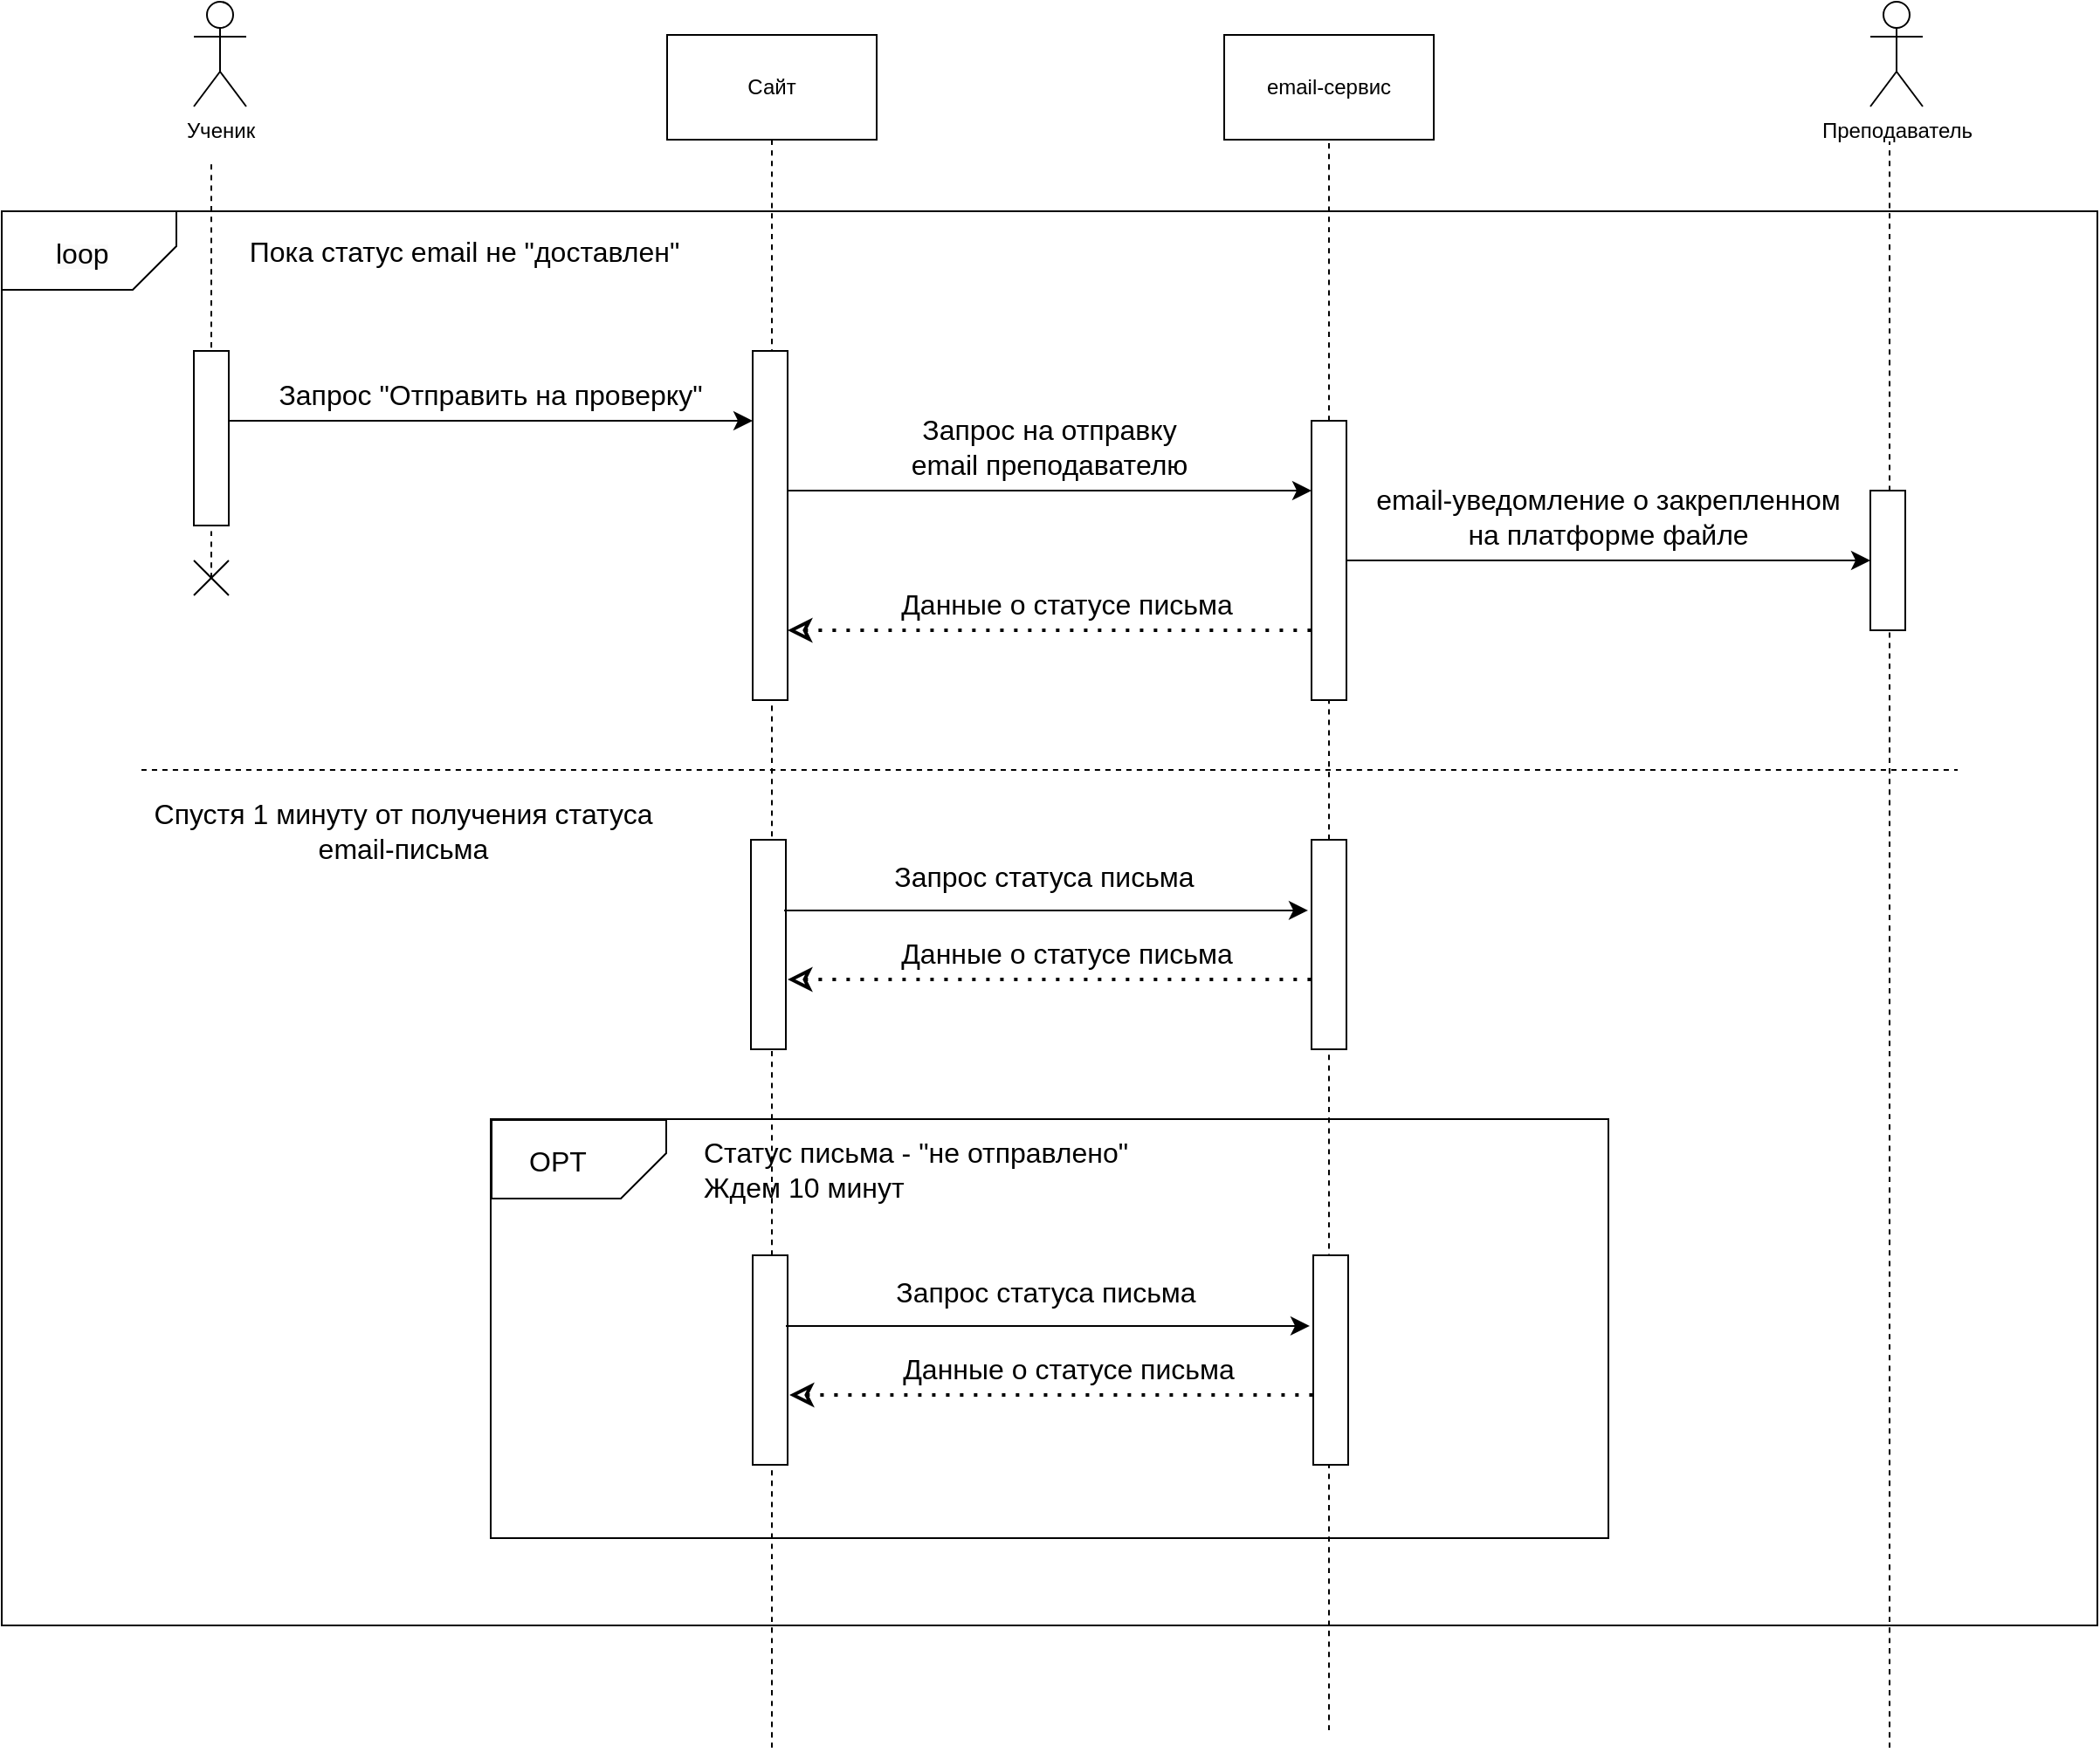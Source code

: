 <mxfile version="25.0.1">
  <diagram name="Page-1" id="2YBvvXClWsGukQMizWep">
    <mxGraphModel dx="2007" dy="1118" grid="1" gridSize="10" guides="1" tooltips="1" connect="1" arrows="1" fold="1" page="1" pageScale="1" pageWidth="850" pageHeight="1100" math="0" shadow="0">
      <root>
        <mxCell id="0" />
        <mxCell id="1" parent="0" />
        <mxCell id="2bcOF4Br3vVXtS5yLM_4-14" value="" style="rounded=0;whiteSpace=wrap;html=1;fillColor=none;movable=0;resizable=0;rotatable=0;deletable=0;editable=0;locked=1;connectable=0;" vertex="1" parent="1">
          <mxGeometry x="40" y="520" width="1200" height="810" as="geometry" />
        </mxCell>
        <mxCell id="2bcOF4Br3vVXtS5yLM_4-1" value="Ученик" style="shape=umlActor;verticalLabelPosition=bottom;verticalAlign=top;html=1;outlineConnect=0;" vertex="1" parent="1">
          <mxGeometry x="150" y="400" width="30" height="60" as="geometry" />
        </mxCell>
        <mxCell id="2bcOF4Br3vVXtS5yLM_4-3" value="Преподаватель" style="shape=umlActor;verticalLabelPosition=bottom;verticalAlign=top;html=1;outlineConnect=0;" vertex="1" parent="1">
          <mxGeometry x="1110" y="400" width="30" height="60" as="geometry" />
        </mxCell>
        <mxCell id="2bcOF4Br3vVXtS5yLM_4-4" value="Сайт" style="rounded=0;whiteSpace=wrap;html=1;" vertex="1" parent="1">
          <mxGeometry x="421" y="419" width="120" height="60" as="geometry" />
        </mxCell>
        <mxCell id="2bcOF4Br3vVXtS5yLM_4-5" value="email-сервис" style="rounded=0;whiteSpace=wrap;html=1;" vertex="1" parent="1">
          <mxGeometry x="740" y="419" width="120" height="60" as="geometry" />
        </mxCell>
        <mxCell id="2bcOF4Br3vVXtS5yLM_4-7" value="" style="endArrow=none;dashed=1;html=1;rounded=0;fontSize=12;startSize=8;endSize=8;curved=1;movable=1;resizable=1;rotatable=1;deletable=1;editable=1;locked=0;connectable=1;" edge="1" parent="1">
          <mxGeometry width="50" height="50" relative="1" as="geometry">
            <mxPoint x="160" y="730" as="sourcePoint" />
            <mxPoint x="160" y="490" as="targetPoint" />
          </mxGeometry>
        </mxCell>
        <mxCell id="2bcOF4Br3vVXtS5yLM_4-8" value="" style="endArrow=none;dashed=1;html=1;rounded=0;fontSize=12;startSize=8;endSize=8;curved=1;movable=1;resizable=1;rotatable=1;deletable=1;editable=1;locked=0;connectable=1;entryX=0.5;entryY=1;entryDx=0;entryDy=0;" edge="1" parent="1" target="2bcOF4Br3vVXtS5yLM_4-4">
          <mxGeometry width="50" height="50" relative="1" as="geometry">
            <mxPoint x="481" y="1400" as="sourcePoint" />
            <mxPoint x="479.17" y="720" as="targetPoint" />
          </mxGeometry>
        </mxCell>
        <mxCell id="2bcOF4Br3vVXtS5yLM_4-9" value="" style="endArrow=none;dashed=1;html=1;rounded=0;fontSize=12;startSize=8;endSize=8;curved=1;movable=1;resizable=1;rotatable=1;deletable=1;editable=1;locked=0;connectable=1;entryX=0.5;entryY=1;entryDx=0;entryDy=0;" edge="1" parent="1" target="2bcOF4Br3vVXtS5yLM_4-5">
          <mxGeometry width="50" height="50" relative="1" as="geometry">
            <mxPoint x="800" y="1390" as="sourcePoint" />
            <mxPoint x="799.17" y="720" as="targetPoint" />
          </mxGeometry>
        </mxCell>
        <mxCell id="2bcOF4Br3vVXtS5yLM_4-11" value="" style="endArrow=none;dashed=1;html=1;rounded=0;fontSize=12;startSize=8;endSize=8;curved=1;movable=1;resizable=1;rotatable=1;deletable=1;editable=1;locked=0;connectable=1;" edge="1" parent="1">
          <mxGeometry width="50" height="50" relative="1" as="geometry">
            <mxPoint x="1121" y="1400" as="sourcePoint" />
            <mxPoint x="1121" y="480" as="targetPoint" />
          </mxGeometry>
        </mxCell>
        <mxCell id="2bcOF4Br3vVXtS5yLM_4-15" value="" style="shape=card;whiteSpace=wrap;html=1;rotation=90;flipH=1;size=25;" vertex="1" parent="1">
          <mxGeometry x="67.5" y="492.5" width="45" height="100" as="geometry" />
        </mxCell>
        <mxCell id="2bcOF4Br3vVXtS5yLM_4-16" value="&lt;span style=&quot;color: rgb(0, 0, 0); font-family: Helvetica; font-style: normal; font-variant-ligatures: normal; font-variant-caps: normal; font-weight: 400; letter-spacing: normal; orphans: 2; text-align: center; text-indent: 0px; text-transform: none; widows: 2; word-spacing: 0px; -webkit-text-stroke-width: 0px; white-space: normal; background-color: rgb(251, 251, 251); text-decoration-thickness: initial; text-decoration-style: initial; text-decoration-color: initial; float: none; display: inline !important;&quot;&gt;&lt;font style=&quot;font-size: 16px;&quot;&gt;loop&lt;/font&gt;&lt;/span&gt;" style="text;whiteSpace=wrap;html=1;movable=1;resizable=1;rotatable=1;deletable=1;editable=1;locked=0;connectable=1;" vertex="1" parent="1">
          <mxGeometry x="68.75" y="527.5" width="42.5" height="30" as="geometry" />
        </mxCell>
        <mxCell id="2bcOF4Br3vVXtS5yLM_4-17" value="Пока статус email не &quot;доставлен&quot;" style="text;html=1;align=center;verticalAlign=middle;whiteSpace=wrap;rounded=0;fontSize=16;" vertex="1" parent="1">
          <mxGeometry x="150" y="527.5" width="310" height="30" as="geometry" />
        </mxCell>
        <mxCell id="2bcOF4Br3vVXtS5yLM_4-18" value="" style="rounded=0;whiteSpace=wrap;html=1;" vertex="1" parent="1">
          <mxGeometry x="150" y="600" width="20" height="100" as="geometry" />
        </mxCell>
        <mxCell id="2bcOF4Br3vVXtS5yLM_4-19" value="" style="endArrow=classic;html=1;rounded=0;fontSize=12;startSize=8;endSize=8;curved=1;exitX=1;exitY=0.25;exitDx=0;exitDy=0;" edge="1" parent="1">
          <mxGeometry width="50" height="50" relative="1" as="geometry">
            <mxPoint x="170" y="640" as="sourcePoint" />
            <mxPoint x="470" y="640" as="targetPoint" />
          </mxGeometry>
        </mxCell>
        <mxCell id="2bcOF4Br3vVXtS5yLM_4-20" value="Запрос &quot;Отправить на проверку&quot;" style="text;html=1;align=center;verticalAlign=middle;whiteSpace=wrap;rounded=0;fontSize=16;" vertex="1" parent="1">
          <mxGeometry x="180" y="610" width="280" height="30" as="geometry" />
        </mxCell>
        <mxCell id="2bcOF4Br3vVXtS5yLM_4-22" value="" style="endArrow=classic;html=1;rounded=0;fontSize=12;startSize=8;endSize=8;curved=1;exitX=1;exitY=0.25;exitDx=0;exitDy=0;" edge="1" parent="1">
          <mxGeometry width="50" height="50" relative="1" as="geometry">
            <mxPoint x="480" y="680" as="sourcePoint" />
            <mxPoint x="790" y="680" as="targetPoint" />
          </mxGeometry>
        </mxCell>
        <mxCell id="2bcOF4Br3vVXtS5yLM_4-23" value="Запрос на отправку email преподавателю" style="text;html=1;align=center;verticalAlign=middle;whiteSpace=wrap;rounded=0;fontSize=16;" vertex="1" parent="1">
          <mxGeometry x="545" y="640" width="190" height="30" as="geometry" />
        </mxCell>
        <mxCell id="2bcOF4Br3vVXtS5yLM_4-25" value="" style="rounded=0;whiteSpace=wrap;html=1;" vertex="1" parent="1">
          <mxGeometry x="470" y="600" width="20" height="200" as="geometry" />
        </mxCell>
        <mxCell id="2bcOF4Br3vVXtS5yLM_4-26" value="" style="rounded=0;whiteSpace=wrap;html=1;" vertex="1" parent="1">
          <mxGeometry x="790" y="640" width="20" height="160" as="geometry" />
        </mxCell>
        <mxCell id="2bcOF4Br3vVXtS5yLM_4-27" value="" style="endArrow=none;dashed=1;html=1;dashPattern=1 3;strokeWidth=2;rounded=0;fontSize=12;startSize=8;endSize=8;curved=1;exitX=1;exitY=0.5;exitDx=0;exitDy=0;endFill=0;startArrow=classic;startFill=0;" edge="1" parent="1">
          <mxGeometry width="50" height="50" relative="1" as="geometry">
            <mxPoint x="490" y="760" as="sourcePoint" />
            <mxPoint x="790" y="760" as="targetPoint" />
          </mxGeometry>
        </mxCell>
        <mxCell id="2bcOF4Br3vVXtS5yLM_4-28" value="Данные о статусе письма" style="text;html=1;align=center;verticalAlign=middle;whiteSpace=wrap;rounded=0;fontSize=16;" vertex="1" parent="1">
          <mxGeometry x="510" y="730" width="280" height="30" as="geometry" />
        </mxCell>
        <mxCell id="2bcOF4Br3vVXtS5yLM_4-29" value="" style="endArrow=classic;html=1;rounded=0;fontSize=12;startSize=8;endSize=8;curved=1;exitX=1;exitY=0.25;exitDx=0;exitDy=0;" edge="1" parent="1">
          <mxGeometry width="50" height="50" relative="1" as="geometry">
            <mxPoint x="810" y="720" as="sourcePoint" />
            <mxPoint x="1110" y="720" as="targetPoint" />
          </mxGeometry>
        </mxCell>
        <mxCell id="2bcOF4Br3vVXtS5yLM_4-30" value="email-уведомление о закрепленном на платформе файле" style="text;html=1;align=center;verticalAlign=middle;whiteSpace=wrap;rounded=0;fontSize=16;" vertex="1" parent="1">
          <mxGeometry x="820" y="680" width="280" height="30" as="geometry" />
        </mxCell>
        <mxCell id="2bcOF4Br3vVXtS5yLM_4-31" value="" style="rounded=0;whiteSpace=wrap;html=1;" vertex="1" parent="1">
          <mxGeometry x="1110" y="680" width="20" height="80" as="geometry" />
        </mxCell>
        <mxCell id="2bcOF4Br3vVXtS5yLM_4-32" value="" style="endArrow=none;dashed=1;html=1;rounded=0;fontSize=12;startSize=8;endSize=8;curved=1;" edge="1" parent="1">
          <mxGeometry width="50" height="50" relative="1" as="geometry">
            <mxPoint x="120" y="840" as="sourcePoint" />
            <mxPoint x="1160" y="840" as="targetPoint" />
          </mxGeometry>
        </mxCell>
        <mxCell id="2bcOF4Br3vVXtS5yLM_4-33" value="Спустя 1 минуту от получения статуса email-письма" style="text;html=1;align=center;verticalAlign=middle;whiteSpace=wrap;rounded=0;fontSize=16;" vertex="1" parent="1">
          <mxGeometry x="115" y="860" width="310" height="30" as="geometry" />
        </mxCell>
        <mxCell id="2bcOF4Br3vVXtS5yLM_4-34" value="" style="rounded=0;whiteSpace=wrap;html=1;" vertex="1" parent="1">
          <mxGeometry x="469" y="880" width="20" height="120" as="geometry" />
        </mxCell>
        <mxCell id="2bcOF4Br3vVXtS5yLM_4-35" value="" style="endArrow=none;html=1;rounded=0;fontSize=9;startSize=8;endSize=7;curved=1;" edge="1" parent="1">
          <mxGeometry width="50" height="50" relative="1" as="geometry">
            <mxPoint x="150" y="740" as="sourcePoint" />
            <mxPoint x="170" y="720" as="targetPoint" />
          </mxGeometry>
        </mxCell>
        <mxCell id="2bcOF4Br3vVXtS5yLM_4-37" value="" style="endArrow=none;html=1;rounded=0;fontSize=9;startSize=8;endSize=7;curved=1;" edge="1" parent="1">
          <mxGeometry width="50" height="50" relative="1" as="geometry">
            <mxPoint x="170" y="740" as="sourcePoint" />
            <mxPoint x="150" y="720" as="targetPoint" />
          </mxGeometry>
        </mxCell>
        <mxCell id="2bcOF4Br3vVXtS5yLM_4-40" value="" style="endArrow=classic;html=1;rounded=0;fontSize=12;startSize=8;endSize=8;curved=1;exitX=1;exitY=0.25;exitDx=0;exitDy=0;entryX=-0.1;entryY=0.337;entryDx=0;entryDy=0;entryPerimeter=0;" edge="1" parent="1" target="2bcOF4Br3vVXtS5yLM_4-43">
          <mxGeometry width="50" height="50" relative="1" as="geometry">
            <mxPoint x="488" y="920.5" as="sourcePoint" />
            <mxPoint x="798" y="920.5" as="targetPoint" />
          </mxGeometry>
        </mxCell>
        <mxCell id="2bcOF4Br3vVXtS5yLM_4-41" value="Запрос статуса письма" style="text;html=1;align=center;verticalAlign=middle;whiteSpace=wrap;rounded=0;fontSize=16;" vertex="1" parent="1">
          <mxGeometry x="542" y="886" width="190" height="30" as="geometry" />
        </mxCell>
        <mxCell id="2bcOF4Br3vVXtS5yLM_4-42" style="edgeStyle=none;curved=1;rounded=0;orthogonalLoop=1;jettySize=auto;html=1;exitX=1;exitY=0.25;exitDx=0;exitDy=0;fontSize=12;startSize=8;endSize=8;" edge="1" parent="1">
          <mxGeometry relative="1" as="geometry">
            <mxPoint x="482" y="891" as="sourcePoint" />
            <mxPoint x="482" y="891" as="targetPoint" />
          </mxGeometry>
        </mxCell>
        <mxCell id="2bcOF4Br3vVXtS5yLM_4-43" value="" style="rounded=0;whiteSpace=wrap;html=1;" vertex="1" parent="1">
          <mxGeometry x="790" y="880" width="20" height="120" as="geometry" />
        </mxCell>
        <mxCell id="2bcOF4Br3vVXtS5yLM_4-44" value="" style="endArrow=none;dashed=1;html=1;dashPattern=1 3;strokeWidth=2;rounded=0;fontSize=12;startSize=8;endSize=8;curved=1;exitX=1;exitY=0.5;exitDx=0;exitDy=0;endFill=0;startArrow=classic;startFill=0;" edge="1" parent="1">
          <mxGeometry width="50" height="50" relative="1" as="geometry">
            <mxPoint x="490" y="960" as="sourcePoint" />
            <mxPoint x="790" y="960" as="targetPoint" />
          </mxGeometry>
        </mxCell>
        <mxCell id="2bcOF4Br3vVXtS5yLM_4-45" value="Данные о статусе письма" style="text;html=1;align=center;verticalAlign=middle;whiteSpace=wrap;rounded=0;fontSize=16;" vertex="1" parent="1">
          <mxGeometry x="510" y="930" width="280" height="30" as="geometry" />
        </mxCell>
        <mxCell id="2bcOF4Br3vVXtS5yLM_4-46" value="" style="rounded=0;whiteSpace=wrap;html=1;fillColor=none;movable=0;resizable=0;rotatable=0;deletable=0;editable=0;locked=1;connectable=0;" vertex="1" parent="1">
          <mxGeometry x="320" y="1040" width="640" height="240" as="geometry" />
        </mxCell>
        <mxCell id="2bcOF4Br3vVXtS5yLM_4-48" value="" style="shape=card;whiteSpace=wrap;html=1;rotation=90;flipH=1;size=26;" vertex="1" parent="1">
          <mxGeometry x="348" y="1013" width="45" height="100" as="geometry" />
        </mxCell>
        <mxCell id="2bcOF4Br3vVXtS5yLM_4-49" value="&lt;div style=&quot;text-align: center;&quot;&gt;&lt;span style=&quot;background-color: initial; font-size: 16px;&quot;&gt;OPT&lt;/span&gt;&lt;/div&gt;" style="text;whiteSpace=wrap;html=1;movable=1;resizable=1;rotatable=1;deletable=1;editable=1;locked=0;connectable=1;" vertex="1" parent="1">
          <mxGeometry x="340" y="1048" width="42.5" height="30" as="geometry" />
        </mxCell>
        <mxCell id="2bcOF4Br3vVXtS5yLM_4-50" value="Статус письма - &quot;не отправлено&quot;&amp;nbsp;&lt;div&gt;Ждем 10 минут&lt;/div&gt;" style="text;html=1;align=left;verticalAlign=middle;whiteSpace=wrap;rounded=0;fontSize=16;" vertex="1" parent="1">
          <mxGeometry x="440" y="1054" width="310" height="30" as="geometry" />
        </mxCell>
        <mxCell id="2bcOF4Br3vVXtS5yLM_4-51" value="" style="rounded=0;whiteSpace=wrap;html=1;" vertex="1" parent="1">
          <mxGeometry x="470" y="1118" width="20" height="120" as="geometry" />
        </mxCell>
        <mxCell id="2bcOF4Br3vVXtS5yLM_4-52" value="" style="endArrow=classic;html=1;rounded=0;fontSize=12;startSize=8;endSize=8;curved=1;exitX=1;exitY=0.25;exitDx=0;exitDy=0;entryX=-0.1;entryY=0.337;entryDx=0;entryDy=0;entryPerimeter=0;" edge="1" parent="1" target="2bcOF4Br3vVXtS5yLM_4-55">
          <mxGeometry width="50" height="50" relative="1" as="geometry">
            <mxPoint x="489" y="1158.5" as="sourcePoint" />
            <mxPoint x="799" y="1158.5" as="targetPoint" />
          </mxGeometry>
        </mxCell>
        <mxCell id="2bcOF4Br3vVXtS5yLM_4-53" value="Запрос статуса письма" style="text;html=1;align=center;verticalAlign=middle;whiteSpace=wrap;rounded=0;fontSize=16;" vertex="1" parent="1">
          <mxGeometry x="543" y="1124" width="190" height="30" as="geometry" />
        </mxCell>
        <mxCell id="2bcOF4Br3vVXtS5yLM_4-54" style="edgeStyle=none;curved=1;rounded=0;orthogonalLoop=1;jettySize=auto;html=1;exitX=1;exitY=0.25;exitDx=0;exitDy=0;fontSize=12;startSize=8;endSize=8;" edge="1" parent="1">
          <mxGeometry relative="1" as="geometry">
            <mxPoint x="483" y="1129" as="sourcePoint" />
            <mxPoint x="483" y="1129" as="targetPoint" />
          </mxGeometry>
        </mxCell>
        <mxCell id="2bcOF4Br3vVXtS5yLM_4-55" value="" style="rounded=0;whiteSpace=wrap;html=1;" vertex="1" parent="1">
          <mxGeometry x="791" y="1118" width="20" height="120" as="geometry" />
        </mxCell>
        <mxCell id="2bcOF4Br3vVXtS5yLM_4-56" value="" style="endArrow=none;dashed=1;html=1;dashPattern=1 3;strokeWidth=2;rounded=0;fontSize=12;startSize=8;endSize=8;curved=1;exitX=1;exitY=0.5;exitDx=0;exitDy=0;endFill=0;startArrow=classic;startFill=0;" edge="1" parent="1">
          <mxGeometry width="50" height="50" relative="1" as="geometry">
            <mxPoint x="491" y="1198" as="sourcePoint" />
            <mxPoint x="791" y="1198" as="targetPoint" />
          </mxGeometry>
        </mxCell>
        <mxCell id="2bcOF4Br3vVXtS5yLM_4-57" value="Данные о статусе письма" style="text;html=1;align=center;verticalAlign=middle;whiteSpace=wrap;rounded=0;fontSize=16;" vertex="1" parent="1">
          <mxGeometry x="511" y="1168" width="280" height="30" as="geometry" />
        </mxCell>
      </root>
    </mxGraphModel>
  </diagram>
</mxfile>
